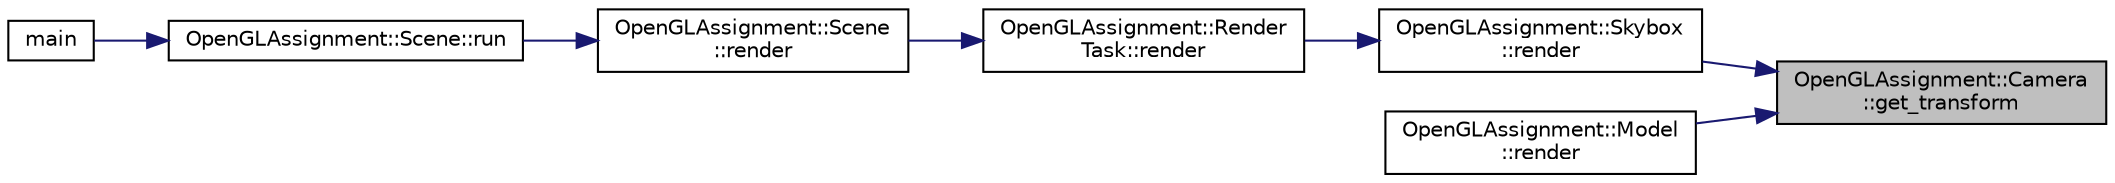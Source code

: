 digraph "OpenGLAssignment::Camera::get_transform"
{
 // LATEX_PDF_SIZE
  edge [fontname="Helvetica",fontsize="10",labelfontname="Helvetica",labelfontsize="10"];
  node [fontname="Helvetica",fontsize="10",shape=record];
  rankdir="RL";
  Node1 [label="OpenGLAssignment::Camera\l::get_transform",height=0.2,width=0.4,color="black", fillcolor="grey75", style="filled", fontcolor="black",tooltip="Gets the transformation of the camera."];
  Node1 -> Node2 [dir="back",color="midnightblue",fontsize="10",style="solid",fontname="Helvetica"];
  Node2 [label="OpenGLAssignment::Skybox\l::render",height=0.2,width=0.4,color="black", fillcolor="white", style="filled",URL="$class_open_g_l_assignment_1_1_skybox.html#a07051a43767a094b435fc295e2e363b5",tooltip="Render the skybox."];
  Node2 -> Node3 [dir="back",color="midnightblue",fontsize="10",style="solid",fontname="Helvetica"];
  Node3 [label="OpenGLAssignment::Render\lTask::render",height=0.2,width=0.4,color="black", fillcolor="white", style="filled",URL="$class_open_g_l_assignment_1_1_render_task.html#aae3febb180c4733187137cc8179f2824",tooltip="Render the scene."];
  Node3 -> Node4 [dir="back",color="midnightblue",fontsize="10",style="solid",fontname="Helvetica"];
  Node4 [label="OpenGLAssignment::Scene\l::render",height=0.2,width=0.4,color="black", fillcolor="white", style="filled",URL="$class_open_g_l_assignment_1_1_scene.html#af743cc56f5ea7486e4a6bbe5f8622932",tooltip="Render the scene."];
  Node4 -> Node5 [dir="back",color="midnightblue",fontsize="10",style="solid",fontname="Helvetica"];
  Node5 [label="OpenGLAssignment::Scene::run",height=0.2,width=0.4,color="black", fillcolor="white", style="filled",URL="$class_open_g_l_assignment_1_1_scene.html#a1c61c5bc598a3dd828f9457cf294b1bb",tooltip="Scene loop."];
  Node5 -> Node6 [dir="back",color="midnightblue",fontsize="10",style="solid",fontname="Helvetica"];
  Node6 [label="main",height=0.2,width=0.4,color="black", fillcolor="white", style="filled",URL="$main_8cpp.html#ae66f6b31b5ad750f1fe042a706a4e3d4",tooltip=" "];
  Node1 -> Node7 [dir="back",color="midnightblue",fontsize="10",style="solid",fontname="Helvetica"];
  Node7 [label="OpenGLAssignment::Model\l::render",height=0.2,width=0.4,color="black", fillcolor="white", style="filled",URL="$class_open_g_l_assignment_1_1_model.html#af4021e1dfe5581fe7f15c0ec8fae30a7",tooltip="Render the model."];
}
